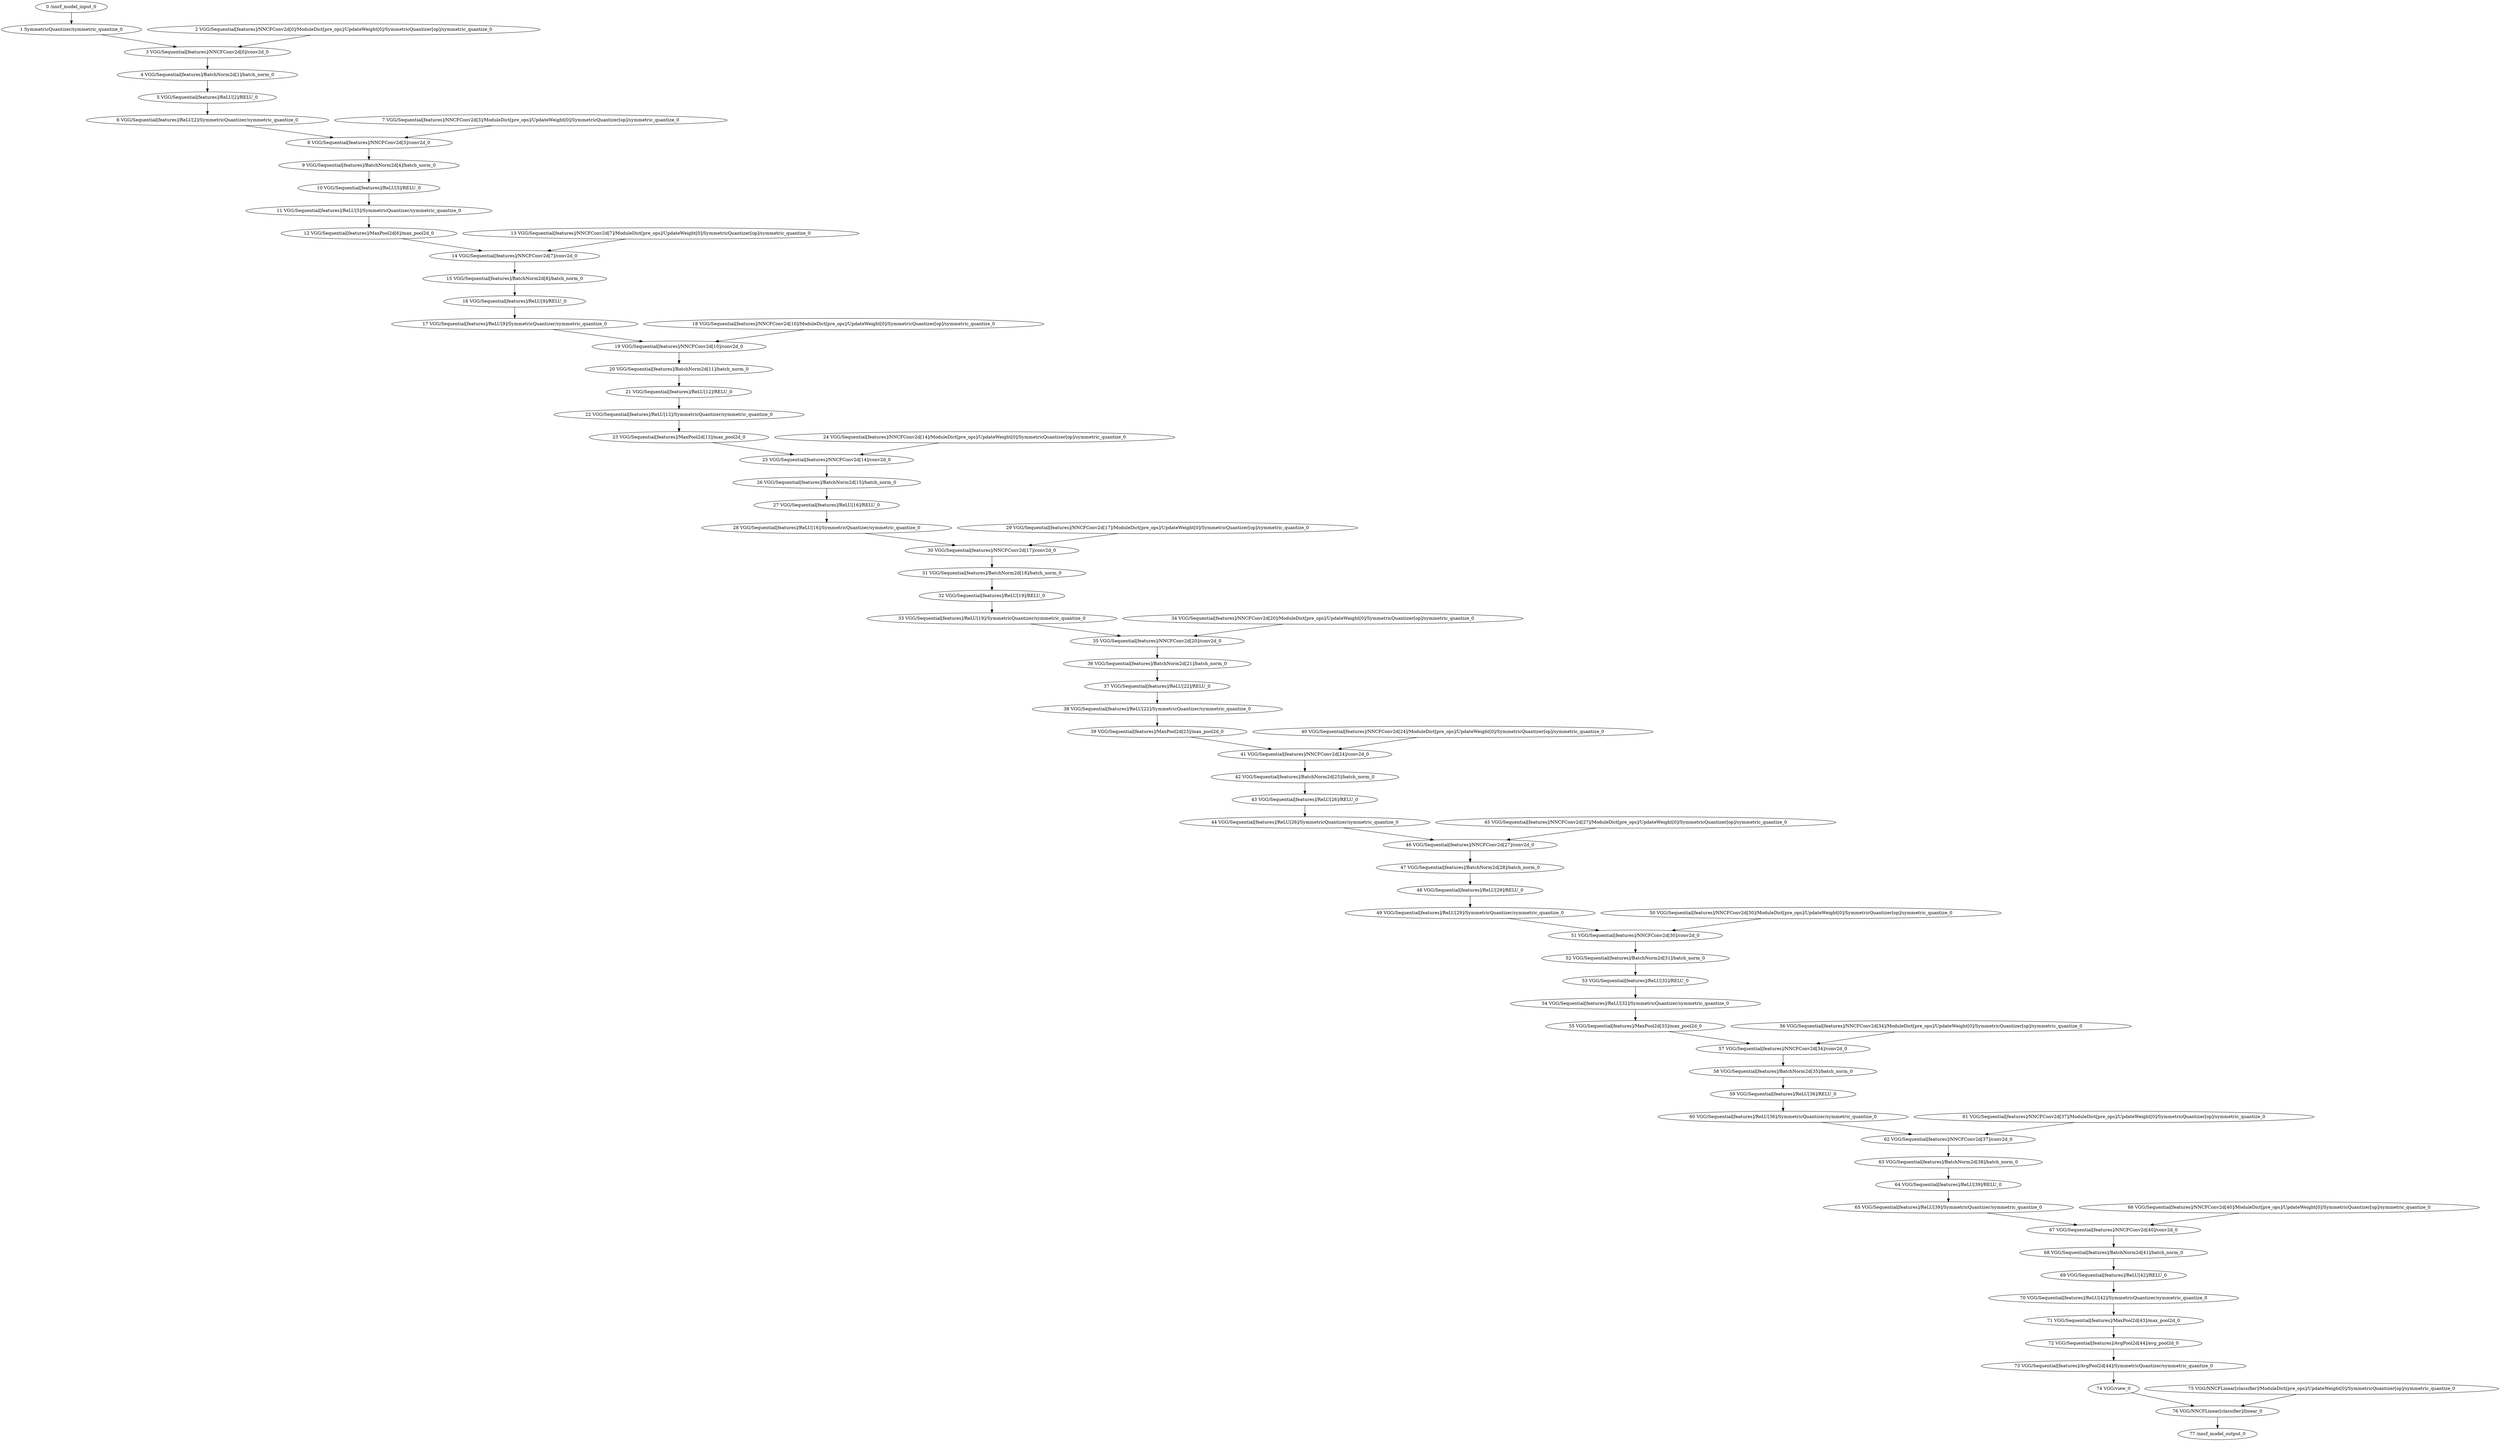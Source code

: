 strict digraph  {
"0 /nncf_model_input_0" [id=0, scope="", type=nncf_model_input];
"1 SymmetricQuantizer/symmetric_quantize_0" [id=1, scope=SymmetricQuantizer, type=symmetric_quantize];
"2 VGG/Sequential[features]/NNCFConv2d[0]/ModuleDict[pre_ops]/UpdateWeight[0]/SymmetricQuantizer[op]/symmetric_quantize_0" [id=2, scope="VGG/Sequential[features]/NNCFConv2d[0]/ModuleDict[pre_ops]/UpdateWeight[0]/SymmetricQuantizer[op]", type=symmetric_quantize];
"3 VGG/Sequential[features]/NNCFConv2d[0]/conv2d_0" [id=3, scope="VGG/Sequential[features]/NNCFConv2d[0]", type=conv2d];
"4 VGG/Sequential[features]/BatchNorm2d[1]/batch_norm_0" [id=4, scope="VGG/Sequential[features]/BatchNorm2d[1]", type=batch_norm];
"5 VGG/Sequential[features]/ReLU[2]/RELU_0" [id=5, scope="VGG/Sequential[features]/ReLU[2]", type=RELU];
"6 VGG/Sequential[features]/ReLU[2]/SymmetricQuantizer/symmetric_quantize_0" [id=6, scope="VGG/Sequential[features]/ReLU[2]/SymmetricQuantizer", type=symmetric_quantize];
"7 VGG/Sequential[features]/NNCFConv2d[3]/ModuleDict[pre_ops]/UpdateWeight[0]/SymmetricQuantizer[op]/symmetric_quantize_0" [id=7, scope="VGG/Sequential[features]/NNCFConv2d[3]/ModuleDict[pre_ops]/UpdateWeight[0]/SymmetricQuantizer[op]", type=symmetric_quantize];
"8 VGG/Sequential[features]/NNCFConv2d[3]/conv2d_0" [id=8, scope="VGG/Sequential[features]/NNCFConv2d[3]", type=conv2d];
"9 VGG/Sequential[features]/BatchNorm2d[4]/batch_norm_0" [id=9, scope="VGG/Sequential[features]/BatchNorm2d[4]", type=batch_norm];
"10 VGG/Sequential[features]/ReLU[5]/RELU_0" [id=10, scope="VGG/Sequential[features]/ReLU[5]", type=RELU];
"11 VGG/Sequential[features]/ReLU[5]/SymmetricQuantizer/symmetric_quantize_0" [id=11, scope="VGG/Sequential[features]/ReLU[5]/SymmetricQuantizer", type=symmetric_quantize];
"12 VGG/Sequential[features]/MaxPool2d[6]/max_pool2d_0" [id=12, scope="VGG/Sequential[features]/MaxPool2d[6]", type=max_pool2d];
"13 VGG/Sequential[features]/NNCFConv2d[7]/ModuleDict[pre_ops]/UpdateWeight[0]/SymmetricQuantizer[op]/symmetric_quantize_0" [id=13, scope="VGG/Sequential[features]/NNCFConv2d[7]/ModuleDict[pre_ops]/UpdateWeight[0]/SymmetricQuantizer[op]", type=symmetric_quantize];
"14 VGG/Sequential[features]/NNCFConv2d[7]/conv2d_0" [id=14, scope="VGG/Sequential[features]/NNCFConv2d[7]", type=conv2d];
"15 VGG/Sequential[features]/BatchNorm2d[8]/batch_norm_0" [id=15, scope="VGG/Sequential[features]/BatchNorm2d[8]", type=batch_norm];
"16 VGG/Sequential[features]/ReLU[9]/RELU_0" [id=16, scope="VGG/Sequential[features]/ReLU[9]", type=RELU];
"17 VGG/Sequential[features]/ReLU[9]/SymmetricQuantizer/symmetric_quantize_0" [id=17, scope="VGG/Sequential[features]/ReLU[9]/SymmetricQuantizer", type=symmetric_quantize];
"18 VGG/Sequential[features]/NNCFConv2d[10]/ModuleDict[pre_ops]/UpdateWeight[0]/SymmetricQuantizer[op]/symmetric_quantize_0" [id=18, scope="VGG/Sequential[features]/NNCFConv2d[10]/ModuleDict[pre_ops]/UpdateWeight[0]/SymmetricQuantizer[op]", type=symmetric_quantize];
"19 VGG/Sequential[features]/NNCFConv2d[10]/conv2d_0" [id=19, scope="VGG/Sequential[features]/NNCFConv2d[10]", type=conv2d];
"20 VGG/Sequential[features]/BatchNorm2d[11]/batch_norm_0" [id=20, scope="VGG/Sequential[features]/BatchNorm2d[11]", type=batch_norm];
"21 VGG/Sequential[features]/ReLU[12]/RELU_0" [id=21, scope="VGG/Sequential[features]/ReLU[12]", type=RELU];
"22 VGG/Sequential[features]/ReLU[12]/SymmetricQuantizer/symmetric_quantize_0" [id=22, scope="VGG/Sequential[features]/ReLU[12]/SymmetricQuantizer", type=symmetric_quantize];
"23 VGG/Sequential[features]/MaxPool2d[13]/max_pool2d_0" [id=23, scope="VGG/Sequential[features]/MaxPool2d[13]", type=max_pool2d];
"24 VGG/Sequential[features]/NNCFConv2d[14]/ModuleDict[pre_ops]/UpdateWeight[0]/SymmetricQuantizer[op]/symmetric_quantize_0" [id=24, scope="VGG/Sequential[features]/NNCFConv2d[14]/ModuleDict[pre_ops]/UpdateWeight[0]/SymmetricQuantizer[op]", type=symmetric_quantize];
"25 VGG/Sequential[features]/NNCFConv2d[14]/conv2d_0" [id=25, scope="VGG/Sequential[features]/NNCFConv2d[14]", type=conv2d];
"26 VGG/Sequential[features]/BatchNorm2d[15]/batch_norm_0" [id=26, scope="VGG/Sequential[features]/BatchNorm2d[15]", type=batch_norm];
"27 VGG/Sequential[features]/ReLU[16]/RELU_0" [id=27, scope="VGG/Sequential[features]/ReLU[16]", type=RELU];
"28 VGG/Sequential[features]/ReLU[16]/SymmetricQuantizer/symmetric_quantize_0" [id=28, scope="VGG/Sequential[features]/ReLU[16]/SymmetricQuantizer", type=symmetric_quantize];
"29 VGG/Sequential[features]/NNCFConv2d[17]/ModuleDict[pre_ops]/UpdateWeight[0]/SymmetricQuantizer[op]/symmetric_quantize_0" [id=29, scope="VGG/Sequential[features]/NNCFConv2d[17]/ModuleDict[pre_ops]/UpdateWeight[0]/SymmetricQuantizer[op]", type=symmetric_quantize];
"30 VGG/Sequential[features]/NNCFConv2d[17]/conv2d_0" [id=30, scope="VGG/Sequential[features]/NNCFConv2d[17]", type=conv2d];
"31 VGG/Sequential[features]/BatchNorm2d[18]/batch_norm_0" [id=31, scope="VGG/Sequential[features]/BatchNorm2d[18]", type=batch_norm];
"32 VGG/Sequential[features]/ReLU[19]/RELU_0" [id=32, scope="VGG/Sequential[features]/ReLU[19]", type=RELU];
"33 VGG/Sequential[features]/ReLU[19]/SymmetricQuantizer/symmetric_quantize_0" [id=33, scope="VGG/Sequential[features]/ReLU[19]/SymmetricQuantizer", type=symmetric_quantize];
"34 VGG/Sequential[features]/NNCFConv2d[20]/ModuleDict[pre_ops]/UpdateWeight[0]/SymmetricQuantizer[op]/symmetric_quantize_0" [id=34, scope="VGG/Sequential[features]/NNCFConv2d[20]/ModuleDict[pre_ops]/UpdateWeight[0]/SymmetricQuantizer[op]", type=symmetric_quantize];
"35 VGG/Sequential[features]/NNCFConv2d[20]/conv2d_0" [id=35, scope="VGG/Sequential[features]/NNCFConv2d[20]", type=conv2d];
"36 VGG/Sequential[features]/BatchNorm2d[21]/batch_norm_0" [id=36, scope="VGG/Sequential[features]/BatchNorm2d[21]", type=batch_norm];
"37 VGG/Sequential[features]/ReLU[22]/RELU_0" [id=37, scope="VGG/Sequential[features]/ReLU[22]", type=RELU];
"38 VGG/Sequential[features]/ReLU[22]/SymmetricQuantizer/symmetric_quantize_0" [id=38, scope="VGG/Sequential[features]/ReLU[22]/SymmetricQuantizer", type=symmetric_quantize];
"39 VGG/Sequential[features]/MaxPool2d[23]/max_pool2d_0" [id=39, scope="VGG/Sequential[features]/MaxPool2d[23]", type=max_pool2d];
"40 VGG/Sequential[features]/NNCFConv2d[24]/ModuleDict[pre_ops]/UpdateWeight[0]/SymmetricQuantizer[op]/symmetric_quantize_0" [id=40, scope="VGG/Sequential[features]/NNCFConv2d[24]/ModuleDict[pre_ops]/UpdateWeight[0]/SymmetricQuantizer[op]", type=symmetric_quantize];
"41 VGG/Sequential[features]/NNCFConv2d[24]/conv2d_0" [id=41, scope="VGG/Sequential[features]/NNCFConv2d[24]", type=conv2d];
"42 VGG/Sequential[features]/BatchNorm2d[25]/batch_norm_0" [id=42, scope="VGG/Sequential[features]/BatchNorm2d[25]", type=batch_norm];
"43 VGG/Sequential[features]/ReLU[26]/RELU_0" [id=43, scope="VGG/Sequential[features]/ReLU[26]", type=RELU];
"44 VGG/Sequential[features]/ReLU[26]/SymmetricQuantizer/symmetric_quantize_0" [id=44, scope="VGG/Sequential[features]/ReLU[26]/SymmetricQuantizer", type=symmetric_quantize];
"45 VGG/Sequential[features]/NNCFConv2d[27]/ModuleDict[pre_ops]/UpdateWeight[0]/SymmetricQuantizer[op]/symmetric_quantize_0" [id=45, scope="VGG/Sequential[features]/NNCFConv2d[27]/ModuleDict[pre_ops]/UpdateWeight[0]/SymmetricQuantizer[op]", type=symmetric_quantize];
"46 VGG/Sequential[features]/NNCFConv2d[27]/conv2d_0" [id=46, scope="VGG/Sequential[features]/NNCFConv2d[27]", type=conv2d];
"47 VGG/Sequential[features]/BatchNorm2d[28]/batch_norm_0" [id=47, scope="VGG/Sequential[features]/BatchNorm2d[28]", type=batch_norm];
"48 VGG/Sequential[features]/ReLU[29]/RELU_0" [id=48, scope="VGG/Sequential[features]/ReLU[29]", type=RELU];
"49 VGG/Sequential[features]/ReLU[29]/SymmetricQuantizer/symmetric_quantize_0" [id=49, scope="VGG/Sequential[features]/ReLU[29]/SymmetricQuantizer", type=symmetric_quantize];
"50 VGG/Sequential[features]/NNCFConv2d[30]/ModuleDict[pre_ops]/UpdateWeight[0]/SymmetricQuantizer[op]/symmetric_quantize_0" [id=50, scope="VGG/Sequential[features]/NNCFConv2d[30]/ModuleDict[pre_ops]/UpdateWeight[0]/SymmetricQuantizer[op]", type=symmetric_quantize];
"51 VGG/Sequential[features]/NNCFConv2d[30]/conv2d_0" [id=51, scope="VGG/Sequential[features]/NNCFConv2d[30]", type=conv2d];
"52 VGG/Sequential[features]/BatchNorm2d[31]/batch_norm_0" [id=52, scope="VGG/Sequential[features]/BatchNorm2d[31]", type=batch_norm];
"53 VGG/Sequential[features]/ReLU[32]/RELU_0" [id=53, scope="VGG/Sequential[features]/ReLU[32]", type=RELU];
"54 VGG/Sequential[features]/ReLU[32]/SymmetricQuantizer/symmetric_quantize_0" [id=54, scope="VGG/Sequential[features]/ReLU[32]/SymmetricQuantizer", type=symmetric_quantize];
"55 VGG/Sequential[features]/MaxPool2d[33]/max_pool2d_0" [id=55, scope="VGG/Sequential[features]/MaxPool2d[33]", type=max_pool2d];
"56 VGG/Sequential[features]/NNCFConv2d[34]/ModuleDict[pre_ops]/UpdateWeight[0]/SymmetricQuantizer[op]/symmetric_quantize_0" [id=56, scope="VGG/Sequential[features]/NNCFConv2d[34]/ModuleDict[pre_ops]/UpdateWeight[0]/SymmetricQuantizer[op]", type=symmetric_quantize];
"57 VGG/Sequential[features]/NNCFConv2d[34]/conv2d_0" [id=57, scope="VGG/Sequential[features]/NNCFConv2d[34]", type=conv2d];
"58 VGG/Sequential[features]/BatchNorm2d[35]/batch_norm_0" [id=58, scope="VGG/Sequential[features]/BatchNorm2d[35]", type=batch_norm];
"59 VGG/Sequential[features]/ReLU[36]/RELU_0" [id=59, scope="VGG/Sequential[features]/ReLU[36]", type=RELU];
"60 VGG/Sequential[features]/ReLU[36]/SymmetricQuantizer/symmetric_quantize_0" [id=60, scope="VGG/Sequential[features]/ReLU[36]/SymmetricQuantizer", type=symmetric_quantize];
"61 VGG/Sequential[features]/NNCFConv2d[37]/ModuleDict[pre_ops]/UpdateWeight[0]/SymmetricQuantizer[op]/symmetric_quantize_0" [id=61, scope="VGG/Sequential[features]/NNCFConv2d[37]/ModuleDict[pre_ops]/UpdateWeight[0]/SymmetricQuantizer[op]", type=symmetric_quantize];
"62 VGG/Sequential[features]/NNCFConv2d[37]/conv2d_0" [id=62, scope="VGG/Sequential[features]/NNCFConv2d[37]", type=conv2d];
"63 VGG/Sequential[features]/BatchNorm2d[38]/batch_norm_0" [id=63, scope="VGG/Sequential[features]/BatchNorm2d[38]", type=batch_norm];
"64 VGG/Sequential[features]/ReLU[39]/RELU_0" [id=64, scope="VGG/Sequential[features]/ReLU[39]", type=RELU];
"65 VGG/Sequential[features]/ReLU[39]/SymmetricQuantizer/symmetric_quantize_0" [id=65, scope="VGG/Sequential[features]/ReLU[39]/SymmetricQuantizer", type=symmetric_quantize];
"66 VGG/Sequential[features]/NNCFConv2d[40]/ModuleDict[pre_ops]/UpdateWeight[0]/SymmetricQuantizer[op]/symmetric_quantize_0" [id=66, scope="VGG/Sequential[features]/NNCFConv2d[40]/ModuleDict[pre_ops]/UpdateWeight[0]/SymmetricQuantizer[op]", type=symmetric_quantize];
"67 VGG/Sequential[features]/NNCFConv2d[40]/conv2d_0" [id=67, scope="VGG/Sequential[features]/NNCFConv2d[40]", type=conv2d];
"68 VGG/Sequential[features]/BatchNorm2d[41]/batch_norm_0" [id=68, scope="VGG/Sequential[features]/BatchNorm2d[41]", type=batch_norm];
"69 VGG/Sequential[features]/ReLU[42]/RELU_0" [id=69, scope="VGG/Sequential[features]/ReLU[42]", type=RELU];
"70 VGG/Sequential[features]/ReLU[42]/SymmetricQuantizer/symmetric_quantize_0" [id=70, scope="VGG/Sequential[features]/ReLU[42]/SymmetricQuantizer", type=symmetric_quantize];
"71 VGG/Sequential[features]/MaxPool2d[43]/max_pool2d_0" [id=71, scope="VGG/Sequential[features]/MaxPool2d[43]", type=max_pool2d];
"72 VGG/Sequential[features]/AvgPool2d[44]/avg_pool2d_0" [id=72, scope="VGG/Sequential[features]/AvgPool2d[44]", type=avg_pool2d];
"73 VGG/Sequential[features]/AvgPool2d[44]/SymmetricQuantizer/symmetric_quantize_0" [id=73, scope="VGG/Sequential[features]/AvgPool2d[44]/SymmetricQuantizer", type=symmetric_quantize];
"74 VGG/view_0" [id=74, scope=VGG, type=view];
"75 VGG/NNCFLinear[classifier]/ModuleDict[pre_ops]/UpdateWeight[0]/SymmetricQuantizer[op]/symmetric_quantize_0" [id=75, scope="VGG/NNCFLinear[classifier]/ModuleDict[pre_ops]/UpdateWeight[0]/SymmetricQuantizer[op]", type=symmetric_quantize];
"76 VGG/NNCFLinear[classifier]/linear_0" [id=76, scope="VGG/NNCFLinear[classifier]", type=linear];
"77 /nncf_model_output_0" [id=77, scope="", type=nncf_model_output];
"0 /nncf_model_input_0" -> "1 SymmetricQuantizer/symmetric_quantize_0";
"1 SymmetricQuantizer/symmetric_quantize_0" -> "3 VGG/Sequential[features]/NNCFConv2d[0]/conv2d_0";
"2 VGG/Sequential[features]/NNCFConv2d[0]/ModuleDict[pre_ops]/UpdateWeight[0]/SymmetricQuantizer[op]/symmetric_quantize_0" -> "3 VGG/Sequential[features]/NNCFConv2d[0]/conv2d_0";
"3 VGG/Sequential[features]/NNCFConv2d[0]/conv2d_0" -> "4 VGG/Sequential[features]/BatchNorm2d[1]/batch_norm_0";
"4 VGG/Sequential[features]/BatchNorm2d[1]/batch_norm_0" -> "5 VGG/Sequential[features]/ReLU[2]/RELU_0";
"5 VGG/Sequential[features]/ReLU[2]/RELU_0" -> "6 VGG/Sequential[features]/ReLU[2]/SymmetricQuantizer/symmetric_quantize_0";
"6 VGG/Sequential[features]/ReLU[2]/SymmetricQuantizer/symmetric_quantize_0" -> "8 VGG/Sequential[features]/NNCFConv2d[3]/conv2d_0";
"7 VGG/Sequential[features]/NNCFConv2d[3]/ModuleDict[pre_ops]/UpdateWeight[0]/SymmetricQuantizer[op]/symmetric_quantize_0" -> "8 VGG/Sequential[features]/NNCFConv2d[3]/conv2d_0";
"8 VGG/Sequential[features]/NNCFConv2d[3]/conv2d_0" -> "9 VGG/Sequential[features]/BatchNorm2d[4]/batch_norm_0";
"9 VGG/Sequential[features]/BatchNorm2d[4]/batch_norm_0" -> "10 VGG/Sequential[features]/ReLU[5]/RELU_0";
"10 VGG/Sequential[features]/ReLU[5]/RELU_0" -> "11 VGG/Sequential[features]/ReLU[5]/SymmetricQuantizer/symmetric_quantize_0";
"11 VGG/Sequential[features]/ReLU[5]/SymmetricQuantizer/symmetric_quantize_0" -> "12 VGG/Sequential[features]/MaxPool2d[6]/max_pool2d_0";
"12 VGG/Sequential[features]/MaxPool2d[6]/max_pool2d_0" -> "14 VGG/Sequential[features]/NNCFConv2d[7]/conv2d_0";
"13 VGG/Sequential[features]/NNCFConv2d[7]/ModuleDict[pre_ops]/UpdateWeight[0]/SymmetricQuantizer[op]/symmetric_quantize_0" -> "14 VGG/Sequential[features]/NNCFConv2d[7]/conv2d_0";
"14 VGG/Sequential[features]/NNCFConv2d[7]/conv2d_0" -> "15 VGG/Sequential[features]/BatchNorm2d[8]/batch_norm_0";
"15 VGG/Sequential[features]/BatchNorm2d[8]/batch_norm_0" -> "16 VGG/Sequential[features]/ReLU[9]/RELU_0";
"16 VGG/Sequential[features]/ReLU[9]/RELU_0" -> "17 VGG/Sequential[features]/ReLU[9]/SymmetricQuantizer/symmetric_quantize_0";
"17 VGG/Sequential[features]/ReLU[9]/SymmetricQuantizer/symmetric_quantize_0" -> "19 VGG/Sequential[features]/NNCFConv2d[10]/conv2d_0";
"18 VGG/Sequential[features]/NNCFConv2d[10]/ModuleDict[pre_ops]/UpdateWeight[0]/SymmetricQuantizer[op]/symmetric_quantize_0" -> "19 VGG/Sequential[features]/NNCFConv2d[10]/conv2d_0";
"19 VGG/Sequential[features]/NNCFConv2d[10]/conv2d_0" -> "20 VGG/Sequential[features]/BatchNorm2d[11]/batch_norm_0";
"20 VGG/Sequential[features]/BatchNorm2d[11]/batch_norm_0" -> "21 VGG/Sequential[features]/ReLU[12]/RELU_0";
"21 VGG/Sequential[features]/ReLU[12]/RELU_0" -> "22 VGG/Sequential[features]/ReLU[12]/SymmetricQuantizer/symmetric_quantize_0";
"22 VGG/Sequential[features]/ReLU[12]/SymmetricQuantizer/symmetric_quantize_0" -> "23 VGG/Sequential[features]/MaxPool2d[13]/max_pool2d_0";
"23 VGG/Sequential[features]/MaxPool2d[13]/max_pool2d_0" -> "25 VGG/Sequential[features]/NNCFConv2d[14]/conv2d_0";
"24 VGG/Sequential[features]/NNCFConv2d[14]/ModuleDict[pre_ops]/UpdateWeight[0]/SymmetricQuantizer[op]/symmetric_quantize_0" -> "25 VGG/Sequential[features]/NNCFConv2d[14]/conv2d_0";
"25 VGG/Sequential[features]/NNCFConv2d[14]/conv2d_0" -> "26 VGG/Sequential[features]/BatchNorm2d[15]/batch_norm_0";
"26 VGG/Sequential[features]/BatchNorm2d[15]/batch_norm_0" -> "27 VGG/Sequential[features]/ReLU[16]/RELU_0";
"27 VGG/Sequential[features]/ReLU[16]/RELU_0" -> "28 VGG/Sequential[features]/ReLU[16]/SymmetricQuantizer/symmetric_quantize_0";
"28 VGG/Sequential[features]/ReLU[16]/SymmetricQuantizer/symmetric_quantize_0" -> "30 VGG/Sequential[features]/NNCFConv2d[17]/conv2d_0";
"29 VGG/Sequential[features]/NNCFConv2d[17]/ModuleDict[pre_ops]/UpdateWeight[0]/SymmetricQuantizer[op]/symmetric_quantize_0" -> "30 VGG/Sequential[features]/NNCFConv2d[17]/conv2d_0";
"30 VGG/Sequential[features]/NNCFConv2d[17]/conv2d_0" -> "31 VGG/Sequential[features]/BatchNorm2d[18]/batch_norm_0";
"31 VGG/Sequential[features]/BatchNorm2d[18]/batch_norm_0" -> "32 VGG/Sequential[features]/ReLU[19]/RELU_0";
"32 VGG/Sequential[features]/ReLU[19]/RELU_0" -> "33 VGG/Sequential[features]/ReLU[19]/SymmetricQuantizer/symmetric_quantize_0";
"33 VGG/Sequential[features]/ReLU[19]/SymmetricQuantizer/symmetric_quantize_0" -> "35 VGG/Sequential[features]/NNCFConv2d[20]/conv2d_0";
"34 VGG/Sequential[features]/NNCFConv2d[20]/ModuleDict[pre_ops]/UpdateWeight[0]/SymmetricQuantizer[op]/symmetric_quantize_0" -> "35 VGG/Sequential[features]/NNCFConv2d[20]/conv2d_0";
"35 VGG/Sequential[features]/NNCFConv2d[20]/conv2d_0" -> "36 VGG/Sequential[features]/BatchNorm2d[21]/batch_norm_0";
"36 VGG/Sequential[features]/BatchNorm2d[21]/batch_norm_0" -> "37 VGG/Sequential[features]/ReLU[22]/RELU_0";
"37 VGG/Sequential[features]/ReLU[22]/RELU_0" -> "38 VGG/Sequential[features]/ReLU[22]/SymmetricQuantizer/symmetric_quantize_0";
"38 VGG/Sequential[features]/ReLU[22]/SymmetricQuantizer/symmetric_quantize_0" -> "39 VGG/Sequential[features]/MaxPool2d[23]/max_pool2d_0";
"39 VGG/Sequential[features]/MaxPool2d[23]/max_pool2d_0" -> "41 VGG/Sequential[features]/NNCFConv2d[24]/conv2d_0";
"40 VGG/Sequential[features]/NNCFConv2d[24]/ModuleDict[pre_ops]/UpdateWeight[0]/SymmetricQuantizer[op]/symmetric_quantize_0" -> "41 VGG/Sequential[features]/NNCFConv2d[24]/conv2d_0";
"41 VGG/Sequential[features]/NNCFConv2d[24]/conv2d_0" -> "42 VGG/Sequential[features]/BatchNorm2d[25]/batch_norm_0";
"42 VGG/Sequential[features]/BatchNorm2d[25]/batch_norm_0" -> "43 VGG/Sequential[features]/ReLU[26]/RELU_0";
"43 VGG/Sequential[features]/ReLU[26]/RELU_0" -> "44 VGG/Sequential[features]/ReLU[26]/SymmetricQuantizer/symmetric_quantize_0";
"44 VGG/Sequential[features]/ReLU[26]/SymmetricQuantizer/symmetric_quantize_0" -> "46 VGG/Sequential[features]/NNCFConv2d[27]/conv2d_0";
"45 VGG/Sequential[features]/NNCFConv2d[27]/ModuleDict[pre_ops]/UpdateWeight[0]/SymmetricQuantizer[op]/symmetric_quantize_0" -> "46 VGG/Sequential[features]/NNCFConv2d[27]/conv2d_0";
"46 VGG/Sequential[features]/NNCFConv2d[27]/conv2d_0" -> "47 VGG/Sequential[features]/BatchNorm2d[28]/batch_norm_0";
"47 VGG/Sequential[features]/BatchNorm2d[28]/batch_norm_0" -> "48 VGG/Sequential[features]/ReLU[29]/RELU_0";
"48 VGG/Sequential[features]/ReLU[29]/RELU_0" -> "49 VGG/Sequential[features]/ReLU[29]/SymmetricQuantizer/symmetric_quantize_0";
"49 VGG/Sequential[features]/ReLU[29]/SymmetricQuantizer/symmetric_quantize_0" -> "51 VGG/Sequential[features]/NNCFConv2d[30]/conv2d_0";
"50 VGG/Sequential[features]/NNCFConv2d[30]/ModuleDict[pre_ops]/UpdateWeight[0]/SymmetricQuantizer[op]/symmetric_quantize_0" -> "51 VGG/Sequential[features]/NNCFConv2d[30]/conv2d_0";
"51 VGG/Sequential[features]/NNCFConv2d[30]/conv2d_0" -> "52 VGG/Sequential[features]/BatchNorm2d[31]/batch_norm_0";
"52 VGG/Sequential[features]/BatchNorm2d[31]/batch_norm_0" -> "53 VGG/Sequential[features]/ReLU[32]/RELU_0";
"53 VGG/Sequential[features]/ReLU[32]/RELU_0" -> "54 VGG/Sequential[features]/ReLU[32]/SymmetricQuantizer/symmetric_quantize_0";
"54 VGG/Sequential[features]/ReLU[32]/SymmetricQuantizer/symmetric_quantize_0" -> "55 VGG/Sequential[features]/MaxPool2d[33]/max_pool2d_0";
"55 VGG/Sequential[features]/MaxPool2d[33]/max_pool2d_0" -> "57 VGG/Sequential[features]/NNCFConv2d[34]/conv2d_0";
"56 VGG/Sequential[features]/NNCFConv2d[34]/ModuleDict[pre_ops]/UpdateWeight[0]/SymmetricQuantizer[op]/symmetric_quantize_0" -> "57 VGG/Sequential[features]/NNCFConv2d[34]/conv2d_0";
"57 VGG/Sequential[features]/NNCFConv2d[34]/conv2d_0" -> "58 VGG/Sequential[features]/BatchNorm2d[35]/batch_norm_0";
"58 VGG/Sequential[features]/BatchNorm2d[35]/batch_norm_0" -> "59 VGG/Sequential[features]/ReLU[36]/RELU_0";
"59 VGG/Sequential[features]/ReLU[36]/RELU_0" -> "60 VGG/Sequential[features]/ReLU[36]/SymmetricQuantizer/symmetric_quantize_0";
"60 VGG/Sequential[features]/ReLU[36]/SymmetricQuantizer/symmetric_quantize_0" -> "62 VGG/Sequential[features]/NNCFConv2d[37]/conv2d_0";
"61 VGG/Sequential[features]/NNCFConv2d[37]/ModuleDict[pre_ops]/UpdateWeight[0]/SymmetricQuantizer[op]/symmetric_quantize_0" -> "62 VGG/Sequential[features]/NNCFConv2d[37]/conv2d_0";
"62 VGG/Sequential[features]/NNCFConv2d[37]/conv2d_0" -> "63 VGG/Sequential[features]/BatchNorm2d[38]/batch_norm_0";
"63 VGG/Sequential[features]/BatchNorm2d[38]/batch_norm_0" -> "64 VGG/Sequential[features]/ReLU[39]/RELU_0";
"64 VGG/Sequential[features]/ReLU[39]/RELU_0" -> "65 VGG/Sequential[features]/ReLU[39]/SymmetricQuantizer/symmetric_quantize_0";
"65 VGG/Sequential[features]/ReLU[39]/SymmetricQuantizer/symmetric_quantize_0" -> "67 VGG/Sequential[features]/NNCFConv2d[40]/conv2d_0";
"66 VGG/Sequential[features]/NNCFConv2d[40]/ModuleDict[pre_ops]/UpdateWeight[0]/SymmetricQuantizer[op]/symmetric_quantize_0" -> "67 VGG/Sequential[features]/NNCFConv2d[40]/conv2d_0";
"67 VGG/Sequential[features]/NNCFConv2d[40]/conv2d_0" -> "68 VGG/Sequential[features]/BatchNorm2d[41]/batch_norm_0";
"68 VGG/Sequential[features]/BatchNorm2d[41]/batch_norm_0" -> "69 VGG/Sequential[features]/ReLU[42]/RELU_0";
"69 VGG/Sequential[features]/ReLU[42]/RELU_0" -> "70 VGG/Sequential[features]/ReLU[42]/SymmetricQuantizer/symmetric_quantize_0";
"70 VGG/Sequential[features]/ReLU[42]/SymmetricQuantizer/symmetric_quantize_0" -> "71 VGG/Sequential[features]/MaxPool2d[43]/max_pool2d_0";
"71 VGG/Sequential[features]/MaxPool2d[43]/max_pool2d_0" -> "72 VGG/Sequential[features]/AvgPool2d[44]/avg_pool2d_0";
"72 VGG/Sequential[features]/AvgPool2d[44]/avg_pool2d_0" -> "73 VGG/Sequential[features]/AvgPool2d[44]/SymmetricQuantizer/symmetric_quantize_0";
"73 VGG/Sequential[features]/AvgPool2d[44]/SymmetricQuantizer/symmetric_quantize_0" -> "74 VGG/view_0";
"74 VGG/view_0" -> "76 VGG/NNCFLinear[classifier]/linear_0";
"75 VGG/NNCFLinear[classifier]/ModuleDict[pre_ops]/UpdateWeight[0]/SymmetricQuantizer[op]/symmetric_quantize_0" -> "76 VGG/NNCFLinear[classifier]/linear_0";
"76 VGG/NNCFLinear[classifier]/linear_0" -> "77 /nncf_model_output_0";
}
